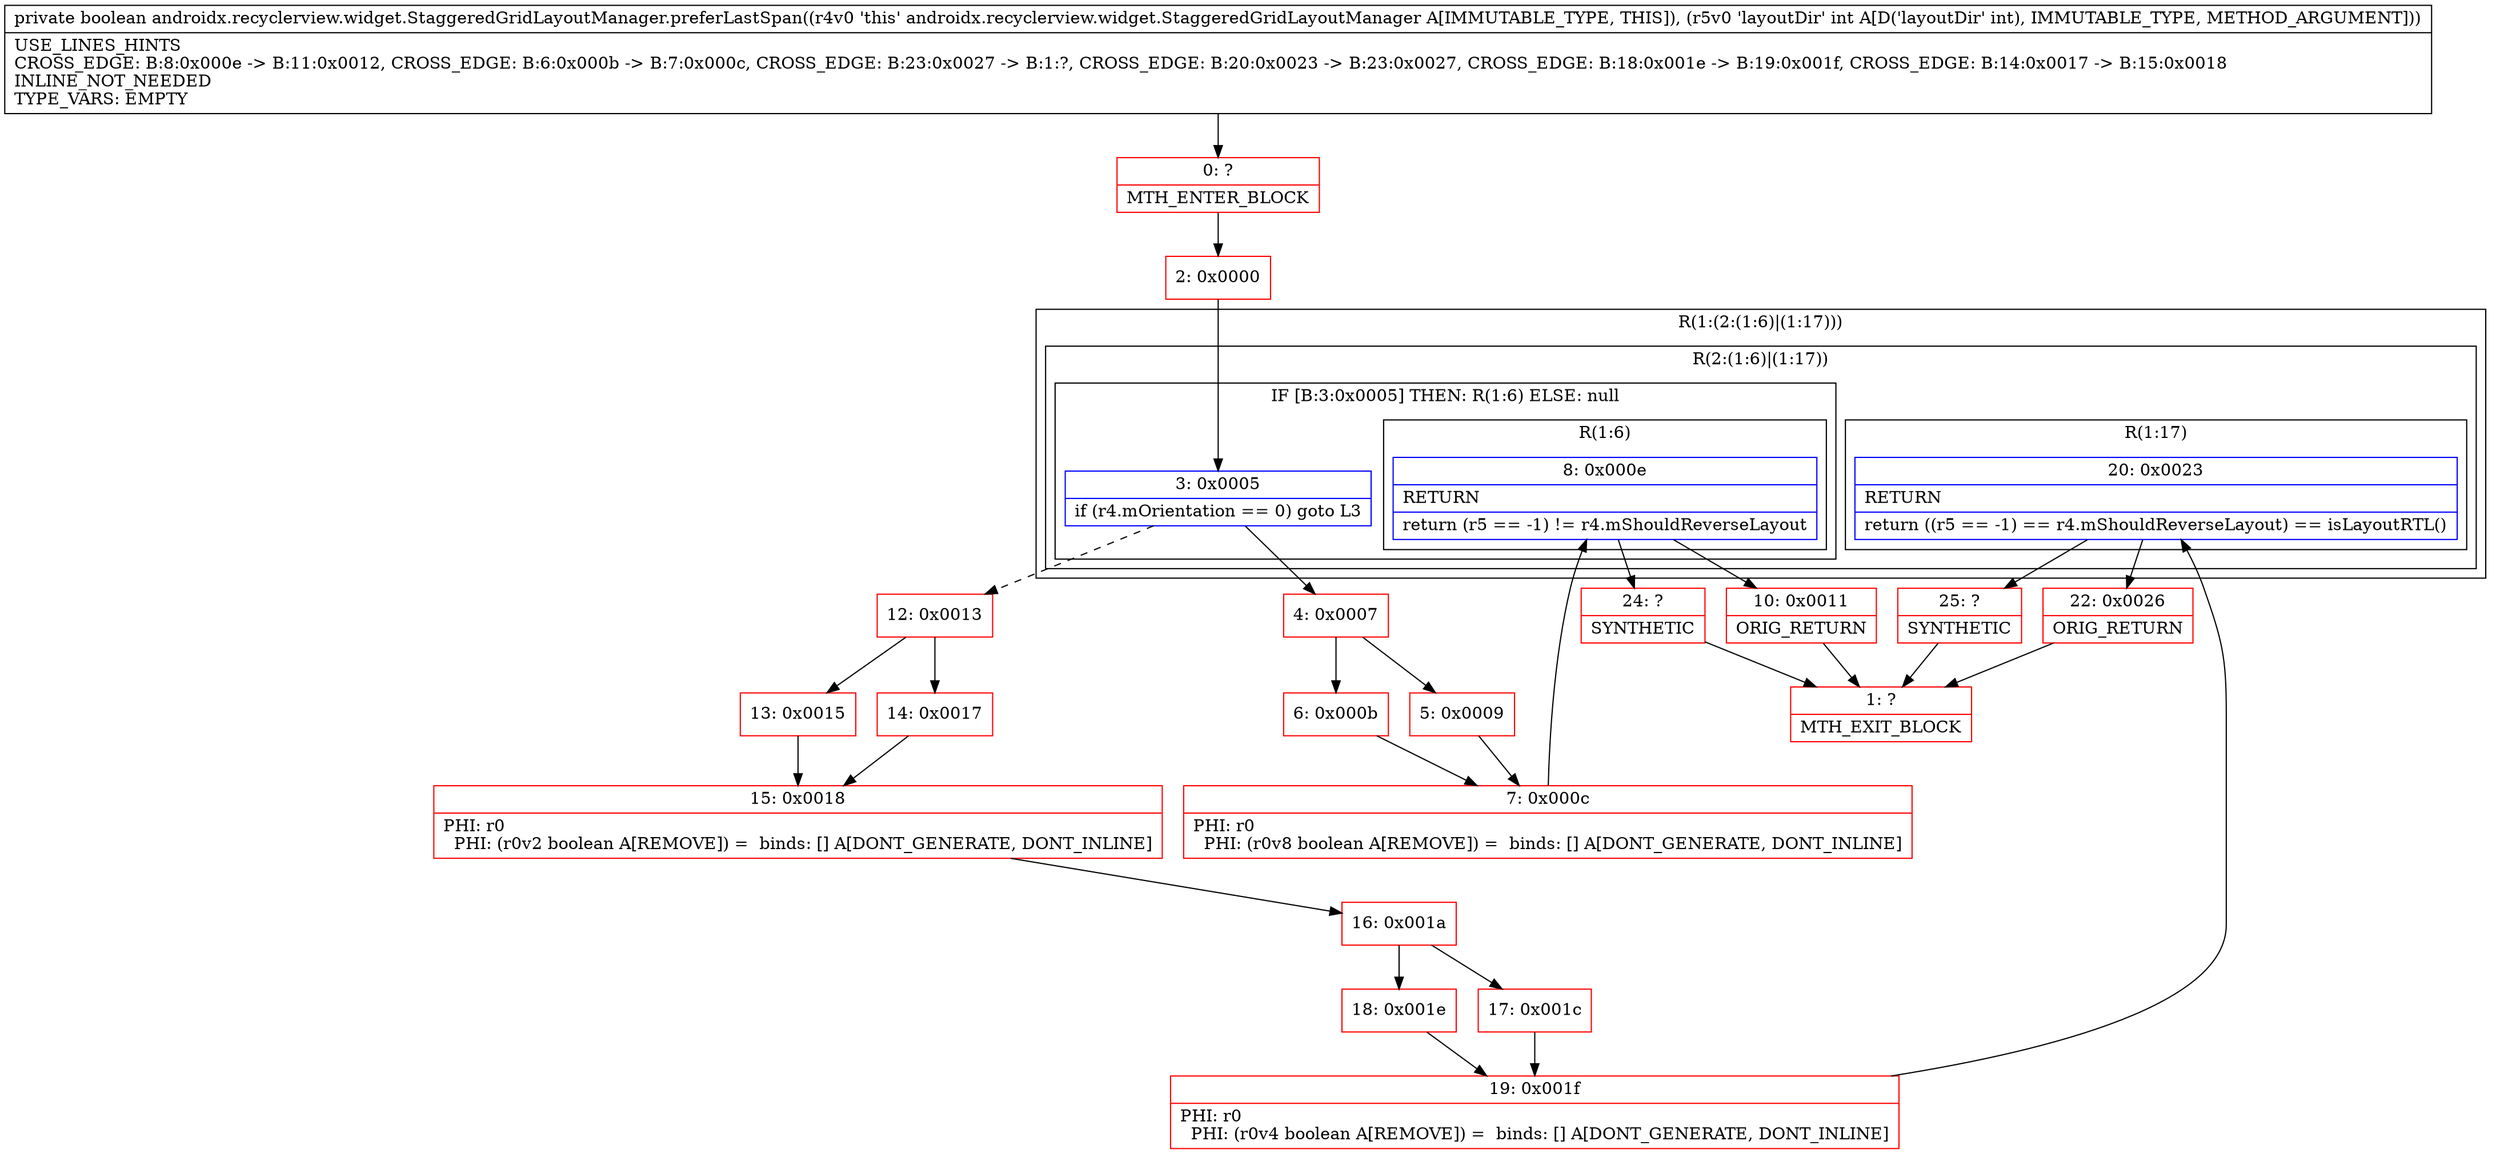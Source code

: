 digraph "CFG forandroidx.recyclerview.widget.StaggeredGridLayoutManager.preferLastSpan(I)Z" {
subgraph cluster_Region_2136872923 {
label = "R(1:(2:(1:6)|(1:17)))";
node [shape=record,color=blue];
subgraph cluster_Region_854496915 {
label = "R(2:(1:6)|(1:17))";
node [shape=record,color=blue];
subgraph cluster_IfRegion_206089181 {
label = "IF [B:3:0x0005] THEN: R(1:6) ELSE: null";
node [shape=record,color=blue];
Node_3 [shape=record,label="{3\:\ 0x0005|if (r4.mOrientation == 0) goto L3\l}"];
subgraph cluster_Region_429828048 {
label = "R(1:6)";
node [shape=record,color=blue];
Node_8 [shape=record,label="{8\:\ 0x000e|RETURN\l|return (r5 == \-1) != r4.mShouldReverseLayout\l}"];
}
}
subgraph cluster_Region_376540151 {
label = "R(1:17)";
node [shape=record,color=blue];
Node_20 [shape=record,label="{20\:\ 0x0023|RETURN\l|return ((r5 == \-1) == r4.mShouldReverseLayout) == isLayoutRTL()\l}"];
}
}
}
Node_0 [shape=record,color=red,label="{0\:\ ?|MTH_ENTER_BLOCK\l}"];
Node_2 [shape=record,color=red,label="{2\:\ 0x0000}"];
Node_4 [shape=record,color=red,label="{4\:\ 0x0007}"];
Node_5 [shape=record,color=red,label="{5\:\ 0x0009}"];
Node_7 [shape=record,color=red,label="{7\:\ 0x000c|PHI: r0 \l  PHI: (r0v8 boolean A[REMOVE]) =  binds: [] A[DONT_GENERATE, DONT_INLINE]\l}"];
Node_10 [shape=record,color=red,label="{10\:\ 0x0011|ORIG_RETURN\l}"];
Node_1 [shape=record,color=red,label="{1\:\ ?|MTH_EXIT_BLOCK\l}"];
Node_24 [shape=record,color=red,label="{24\:\ ?|SYNTHETIC\l}"];
Node_6 [shape=record,color=red,label="{6\:\ 0x000b}"];
Node_12 [shape=record,color=red,label="{12\:\ 0x0013}"];
Node_13 [shape=record,color=red,label="{13\:\ 0x0015}"];
Node_15 [shape=record,color=red,label="{15\:\ 0x0018|PHI: r0 \l  PHI: (r0v2 boolean A[REMOVE]) =  binds: [] A[DONT_GENERATE, DONT_INLINE]\l}"];
Node_16 [shape=record,color=red,label="{16\:\ 0x001a}"];
Node_17 [shape=record,color=red,label="{17\:\ 0x001c}"];
Node_19 [shape=record,color=red,label="{19\:\ 0x001f|PHI: r0 \l  PHI: (r0v4 boolean A[REMOVE]) =  binds: [] A[DONT_GENERATE, DONT_INLINE]\l}"];
Node_22 [shape=record,color=red,label="{22\:\ 0x0026|ORIG_RETURN\l}"];
Node_25 [shape=record,color=red,label="{25\:\ ?|SYNTHETIC\l}"];
Node_18 [shape=record,color=red,label="{18\:\ 0x001e}"];
Node_14 [shape=record,color=red,label="{14\:\ 0x0017}"];
MethodNode[shape=record,label="{private boolean androidx.recyclerview.widget.StaggeredGridLayoutManager.preferLastSpan((r4v0 'this' androidx.recyclerview.widget.StaggeredGridLayoutManager A[IMMUTABLE_TYPE, THIS]), (r5v0 'layoutDir' int A[D('layoutDir' int), IMMUTABLE_TYPE, METHOD_ARGUMENT]))  | USE_LINES_HINTS\lCROSS_EDGE: B:8:0x000e \-\> B:11:0x0012, CROSS_EDGE: B:6:0x000b \-\> B:7:0x000c, CROSS_EDGE: B:23:0x0027 \-\> B:1:?, CROSS_EDGE: B:20:0x0023 \-\> B:23:0x0027, CROSS_EDGE: B:18:0x001e \-\> B:19:0x001f, CROSS_EDGE: B:14:0x0017 \-\> B:15:0x0018\lINLINE_NOT_NEEDED\lTYPE_VARS: EMPTY\l}"];
MethodNode -> Node_0;Node_3 -> Node_4;
Node_3 -> Node_12[style=dashed];
Node_8 -> Node_10;
Node_8 -> Node_24;
Node_20 -> Node_22;
Node_20 -> Node_25;
Node_0 -> Node_2;
Node_2 -> Node_3;
Node_4 -> Node_5;
Node_4 -> Node_6;
Node_5 -> Node_7;
Node_7 -> Node_8;
Node_10 -> Node_1;
Node_24 -> Node_1;
Node_6 -> Node_7;
Node_12 -> Node_13;
Node_12 -> Node_14;
Node_13 -> Node_15;
Node_15 -> Node_16;
Node_16 -> Node_17;
Node_16 -> Node_18;
Node_17 -> Node_19;
Node_19 -> Node_20;
Node_22 -> Node_1;
Node_25 -> Node_1;
Node_18 -> Node_19;
Node_14 -> Node_15;
}

